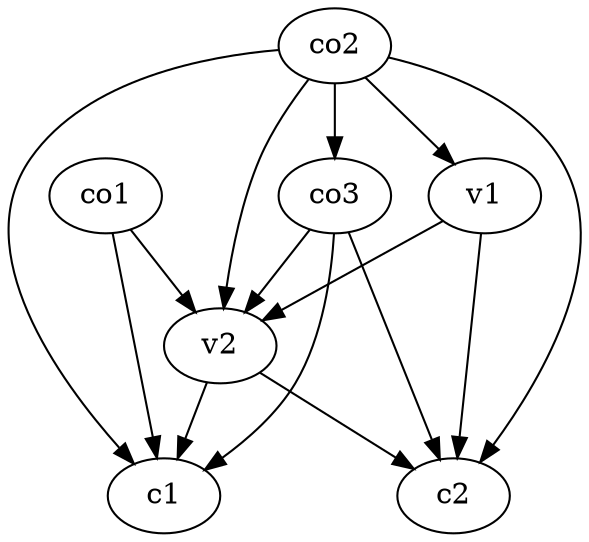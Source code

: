 strict digraph  {
c1;
c2;
v1;
v2;
co1;
co2;
co3;
v1 -> c2  [weight=1];
v1 -> v2  [weight=1];
v2 -> c2  [weight=1];
v2 -> c1  [weight=1];
co1 -> c1  [weight=1];
co1 -> v2  [weight=1];
co2 -> c1  [weight=1];
co2 -> c2  [weight=1];
co2 -> v2  [weight=1];
co2 -> v1  [weight=1];
co2 -> co3  [weight=1];
co3 -> c1  [weight=1];
co3 -> c2  [weight=1];
co3 -> v2  [weight=1];
}
